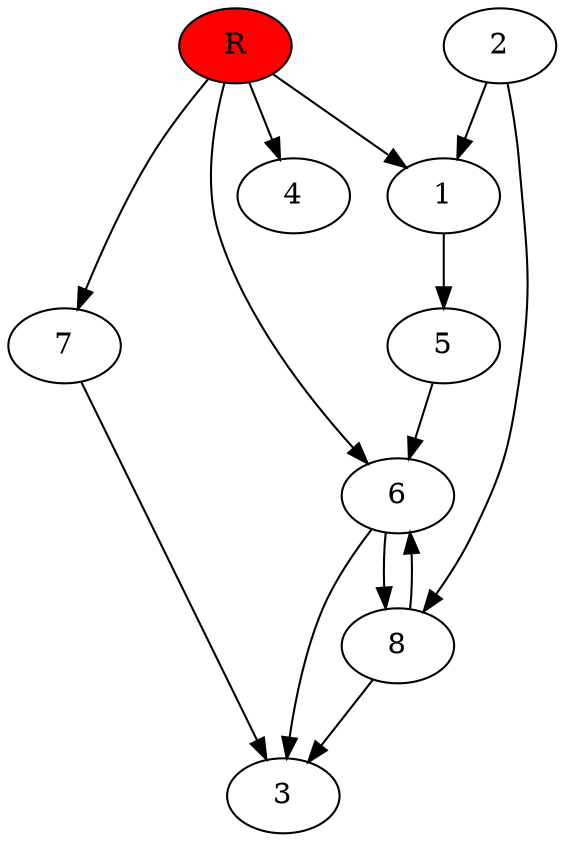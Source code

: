 digraph prb33145 {
	1
	2
	3
	4
	5
	6
	7
	8
	R [fillcolor="#ff0000" style=filled]
	1 -> 5
	2 -> 1
	2 -> 8
	5 -> 6
	6 -> 3
	6 -> 8
	7 -> 3
	8 -> 3
	8 -> 6
	R -> 1
	R -> 4
	R -> 6
	R -> 7
}

